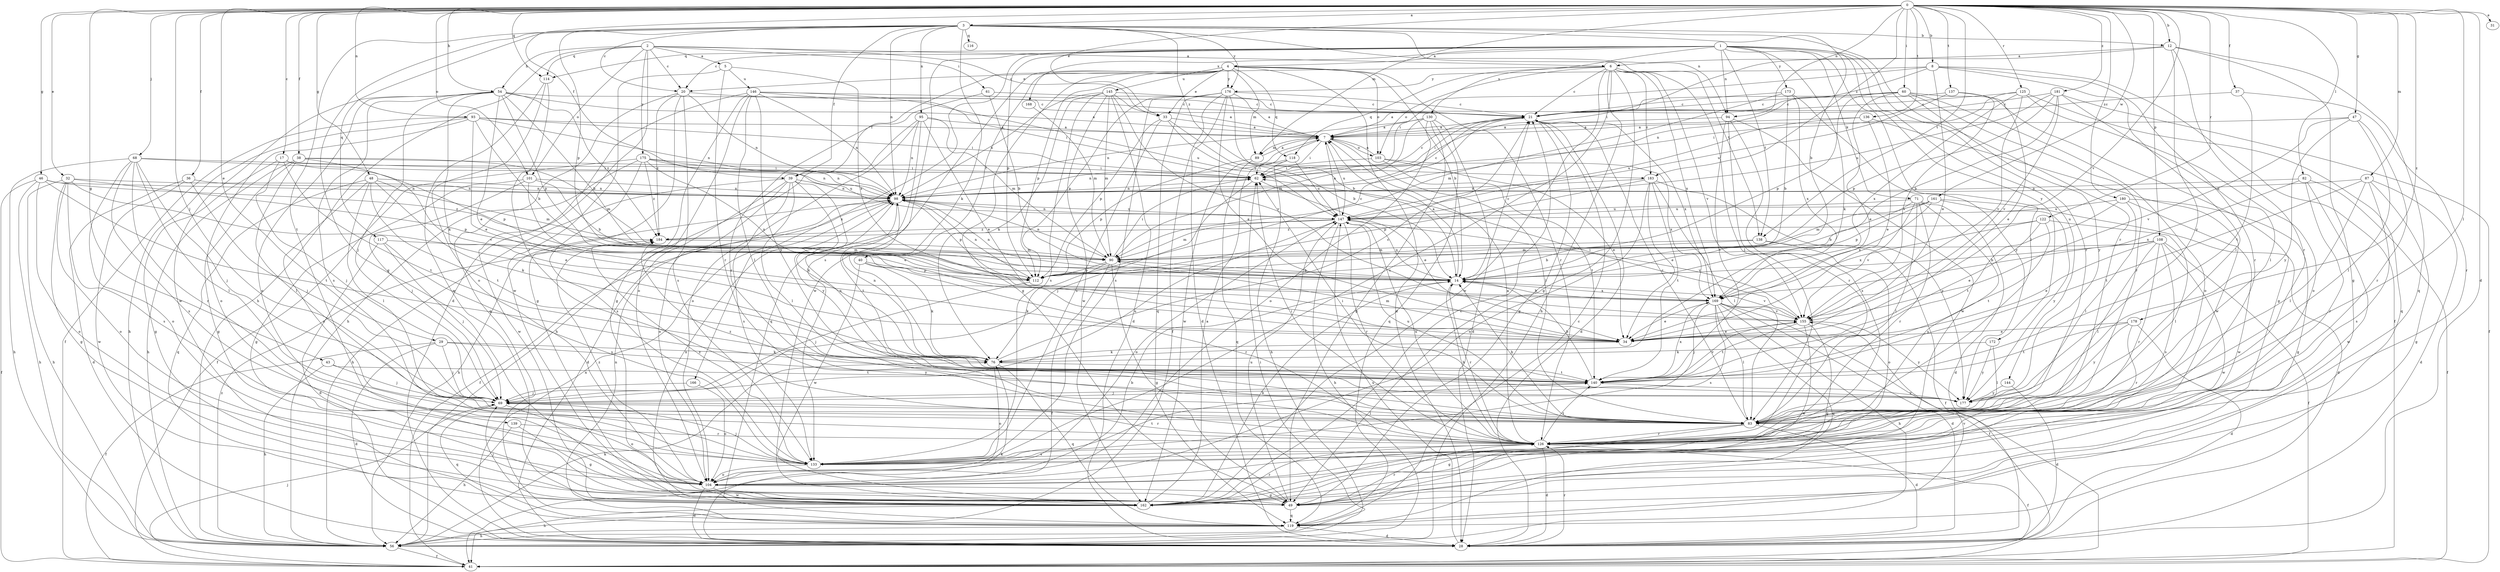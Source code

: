 strict digraph  {
0;
1;
2;
3;
4;
5;
6;
7;
8;
12;
14;
17;
20;
21;
28;
29;
31;
32;
33;
34;
36;
37;
38;
39;
40;
41;
43;
46;
47;
48;
49;
54;
56;
60;
61;
62;
68;
69;
71;
76;
82;
83;
87;
89;
90;
93;
94;
95;
98;
101;
103;
104;
108;
112;
114;
116;
117;
118;
119;
122;
125;
126;
130;
133;
136;
137;
138;
139;
140;
144;
145;
146;
147;
155;
161;
162;
166;
168;
169;
172;
173;
175;
176;
177;
178;
180;
181;
183;
184;
0 -> 3  [label=a];
0 -> 8  [label=b];
0 -> 12  [label=b];
0 -> 17  [label=c];
0 -> 28  [label=d];
0 -> 29  [label=e];
0 -> 31  [label=e];
0 -> 32  [label=e];
0 -> 33  [label=e];
0 -> 36  [label=f];
0 -> 37  [label=f];
0 -> 38  [label=f];
0 -> 39  [label=f];
0 -> 43  [label=g];
0 -> 46  [label=g];
0 -> 47  [label=g];
0 -> 48  [label=g];
0 -> 54  [label=h];
0 -> 60  [label=i];
0 -> 68  [label=j];
0 -> 69  [label=j];
0 -> 82  [label=l];
0 -> 83  [label=l];
0 -> 87  [label=m];
0 -> 89  [label=m];
0 -> 93  [label=n];
0 -> 94  [label=n];
0 -> 101  [label=o];
0 -> 108  [label=p];
0 -> 114  [label=q];
0 -> 122  [label=r];
0 -> 125  [label=r];
0 -> 136  [label=t];
0 -> 137  [label=t];
0 -> 138  [label=t];
0 -> 155  [label=v];
0 -> 161  [label=w];
0 -> 178  [label=z];
0 -> 180  [label=z];
0 -> 181  [label=z];
0 -> 183  [label=z];
1 -> 4  [label=a];
1 -> 20  [label=c];
1 -> 71  [label=k];
1 -> 76  [label=k];
1 -> 83  [label=l];
1 -> 94  [label=n];
1 -> 112  [label=p];
1 -> 114  [label=q];
1 -> 126  [label=r];
1 -> 130  [label=s];
1 -> 133  [label=s];
1 -> 138  [label=t];
1 -> 144  [label=u];
1 -> 166  [label=x];
1 -> 168  [label=x];
1 -> 172  [label=y];
1 -> 173  [label=y];
2 -> 5  [label=a];
2 -> 6  [label=a];
2 -> 20  [label=c];
2 -> 28  [label=d];
2 -> 33  [label=e];
2 -> 54  [label=h];
2 -> 56  [label=h];
2 -> 61  [label=i];
2 -> 101  [label=o];
2 -> 114  [label=q];
2 -> 175  [label=y];
3 -> 12  [label=b];
3 -> 14  [label=b];
3 -> 20  [label=c];
3 -> 39  [label=f];
3 -> 49  [label=g];
3 -> 76  [label=k];
3 -> 94  [label=n];
3 -> 95  [label=n];
3 -> 98  [label=n];
3 -> 112  [label=p];
3 -> 116  [label=q];
3 -> 117  [label=q];
3 -> 126  [label=r];
3 -> 138  [label=t];
3 -> 139  [label=t];
3 -> 176  [label=y];
3 -> 183  [label=z];
4 -> 14  [label=b];
4 -> 28  [label=d];
4 -> 33  [label=e];
4 -> 39  [label=f];
4 -> 40  [label=f];
4 -> 49  [label=g];
4 -> 89  [label=m];
4 -> 103  [label=o];
4 -> 112  [label=p];
4 -> 118  [label=q];
4 -> 126  [label=r];
4 -> 145  [label=u];
4 -> 162  [label=w];
4 -> 176  [label=y];
5 -> 126  [label=r];
5 -> 146  [label=u];
5 -> 162  [label=w];
5 -> 169  [label=x];
6 -> 20  [label=c];
6 -> 21  [label=c];
6 -> 49  [label=g];
6 -> 56  [label=h];
6 -> 83  [label=l];
6 -> 103  [label=o];
6 -> 118  [label=q];
6 -> 133  [label=s];
6 -> 155  [label=v];
6 -> 162  [label=w];
6 -> 169  [label=x];
6 -> 183  [label=z];
7 -> 62  [label=i];
7 -> 83  [label=l];
7 -> 89  [label=m];
7 -> 103  [label=o];
7 -> 147  [label=u];
7 -> 162  [label=w];
8 -> 34  [label=e];
8 -> 41  [label=f];
8 -> 62  [label=i];
8 -> 83  [label=l];
8 -> 98  [label=n];
8 -> 126  [label=r];
8 -> 176  [label=y];
12 -> 6  [label=a];
12 -> 49  [label=g];
12 -> 62  [label=i];
12 -> 119  [label=q];
12 -> 126  [label=r];
12 -> 177  [label=y];
14 -> 7  [label=a];
14 -> 21  [label=c];
14 -> 98  [label=n];
14 -> 126  [label=r];
14 -> 147  [label=u];
14 -> 155  [label=v];
14 -> 169  [label=x];
17 -> 49  [label=g];
17 -> 62  [label=i];
17 -> 69  [label=j];
17 -> 112  [label=p];
17 -> 140  [label=t];
20 -> 21  [label=c];
20 -> 49  [label=g];
20 -> 98  [label=n];
20 -> 119  [label=q];
20 -> 133  [label=s];
20 -> 184  [label=z];
21 -> 7  [label=a];
21 -> 28  [label=d];
21 -> 49  [label=g];
21 -> 62  [label=i];
21 -> 169  [label=x];
28 -> 76  [label=k];
28 -> 98  [label=n];
28 -> 126  [label=r];
28 -> 147  [label=u];
29 -> 28  [label=d];
29 -> 41  [label=f];
29 -> 69  [label=j];
29 -> 76  [label=k];
29 -> 177  [label=y];
32 -> 34  [label=e];
32 -> 49  [label=g];
32 -> 56  [label=h];
32 -> 98  [label=n];
32 -> 104  [label=o];
32 -> 112  [label=p];
32 -> 133  [label=s];
33 -> 7  [label=a];
33 -> 14  [label=b];
33 -> 112  [label=p];
33 -> 133  [label=s];
33 -> 147  [label=u];
34 -> 76  [label=k];
34 -> 90  [label=m];
36 -> 28  [label=d];
36 -> 69  [label=j];
36 -> 98  [label=n];
36 -> 162  [label=w];
37 -> 21  [label=c];
37 -> 126  [label=r];
37 -> 140  [label=t];
38 -> 49  [label=g];
38 -> 56  [label=h];
38 -> 62  [label=i];
38 -> 83  [label=l];
38 -> 90  [label=m];
38 -> 155  [label=v];
39 -> 28  [label=d];
39 -> 56  [label=h];
39 -> 76  [label=k];
39 -> 83  [label=l];
39 -> 98  [label=n];
39 -> 104  [label=o];
39 -> 133  [label=s];
39 -> 177  [label=y];
40 -> 76  [label=k];
40 -> 112  [label=p];
40 -> 126  [label=r];
40 -> 162  [label=w];
41 -> 69  [label=j];
43 -> 56  [label=h];
43 -> 69  [label=j];
43 -> 140  [label=t];
46 -> 41  [label=f];
46 -> 56  [label=h];
46 -> 98  [label=n];
46 -> 104  [label=o];
46 -> 140  [label=t];
46 -> 184  [label=z];
47 -> 7  [label=a];
47 -> 83  [label=l];
47 -> 126  [label=r];
47 -> 155  [label=v];
47 -> 177  [label=y];
48 -> 76  [label=k];
48 -> 83  [label=l];
48 -> 90  [label=m];
48 -> 98  [label=n];
48 -> 119  [label=q];
48 -> 133  [label=s];
48 -> 140  [label=t];
49 -> 119  [label=q];
49 -> 126  [label=r];
49 -> 147  [label=u];
54 -> 7  [label=a];
54 -> 14  [label=b];
54 -> 21  [label=c];
54 -> 34  [label=e];
54 -> 69  [label=j];
54 -> 76  [label=k];
54 -> 104  [label=o];
54 -> 112  [label=p];
54 -> 133  [label=s];
54 -> 162  [label=w];
54 -> 184  [label=z];
56 -> 41  [label=f];
56 -> 62  [label=i];
56 -> 76  [label=k];
56 -> 184  [label=z];
60 -> 7  [label=a];
60 -> 21  [label=c];
60 -> 34  [label=e];
60 -> 49  [label=g];
60 -> 104  [label=o];
60 -> 112  [label=p];
60 -> 126  [label=r];
60 -> 177  [label=y];
61 -> 14  [label=b];
61 -> 21  [label=c];
61 -> 126  [label=r];
62 -> 21  [label=c];
62 -> 34  [label=e];
62 -> 69  [label=j];
62 -> 98  [label=n];
68 -> 56  [label=h];
68 -> 62  [label=i];
68 -> 69  [label=j];
68 -> 83  [label=l];
68 -> 98  [label=n];
68 -> 104  [label=o];
68 -> 126  [label=r];
68 -> 133  [label=s];
69 -> 83  [label=l];
69 -> 104  [label=o];
69 -> 119  [label=q];
69 -> 126  [label=r];
69 -> 147  [label=u];
71 -> 14  [label=b];
71 -> 28  [label=d];
71 -> 83  [label=l];
71 -> 126  [label=r];
71 -> 133  [label=s];
71 -> 147  [label=u];
71 -> 155  [label=v];
76 -> 21  [label=c];
76 -> 98  [label=n];
76 -> 104  [label=o];
76 -> 119  [label=q];
76 -> 140  [label=t];
82 -> 41  [label=f];
82 -> 98  [label=n];
82 -> 126  [label=r];
82 -> 162  [label=w];
82 -> 169  [label=x];
83 -> 14  [label=b];
83 -> 21  [label=c];
83 -> 28  [label=d];
83 -> 49  [label=g];
83 -> 62  [label=i];
83 -> 126  [label=r];
83 -> 147  [label=u];
83 -> 184  [label=z];
87 -> 28  [label=d];
87 -> 49  [label=g];
87 -> 83  [label=l];
87 -> 98  [label=n];
87 -> 133  [label=s];
87 -> 140  [label=t];
89 -> 7  [label=a];
89 -> 112  [label=p];
89 -> 119  [label=q];
90 -> 14  [label=b];
90 -> 41  [label=f];
90 -> 49  [label=g];
90 -> 62  [label=i];
90 -> 76  [label=k];
90 -> 98  [label=n];
90 -> 112  [label=p];
93 -> 7  [label=a];
93 -> 14  [label=b];
93 -> 34  [label=e];
93 -> 41  [label=f];
93 -> 56  [label=h];
93 -> 62  [label=i];
93 -> 98  [label=n];
93 -> 104  [label=o];
94 -> 7  [label=a];
94 -> 126  [label=r];
94 -> 133  [label=s];
94 -> 140  [label=t];
94 -> 162  [label=w];
95 -> 7  [label=a];
95 -> 34  [label=e];
95 -> 56  [label=h];
95 -> 90  [label=m];
95 -> 98  [label=n];
95 -> 104  [label=o];
95 -> 119  [label=q];
98 -> 21  [label=c];
98 -> 41  [label=f];
98 -> 56  [label=h];
98 -> 112  [label=p];
98 -> 140  [label=t];
98 -> 147  [label=u];
101 -> 14  [label=b];
101 -> 34  [label=e];
101 -> 49  [label=g];
101 -> 69  [label=j];
101 -> 98  [label=n];
103 -> 7  [label=a];
103 -> 34  [label=e];
103 -> 62  [label=i];
103 -> 140  [label=t];
103 -> 169  [label=x];
104 -> 14  [label=b];
104 -> 28  [label=d];
104 -> 49  [label=g];
104 -> 162  [label=w];
104 -> 184  [label=z];
108 -> 14  [label=b];
108 -> 34  [label=e];
108 -> 41  [label=f];
108 -> 83  [label=l];
108 -> 90  [label=m];
108 -> 126  [label=r];
108 -> 133  [label=s];
108 -> 162  [label=w];
112 -> 21  [label=c];
112 -> 69  [label=j];
112 -> 98  [label=n];
114 -> 83  [label=l];
114 -> 104  [label=o];
114 -> 162  [label=w];
117 -> 28  [label=d];
117 -> 69  [label=j];
117 -> 90  [label=m];
117 -> 133  [label=s];
118 -> 56  [label=h];
118 -> 62  [label=i];
118 -> 98  [label=n];
118 -> 147  [label=u];
119 -> 21  [label=c];
119 -> 28  [label=d];
119 -> 56  [label=h];
119 -> 98  [label=n];
119 -> 155  [label=v];
122 -> 34  [label=e];
122 -> 83  [label=l];
122 -> 140  [label=t];
122 -> 169  [label=x];
122 -> 184  [label=z];
125 -> 21  [label=c];
125 -> 62  [label=i];
125 -> 104  [label=o];
125 -> 119  [label=q];
125 -> 155  [label=v];
125 -> 169  [label=x];
126 -> 7  [label=a];
126 -> 14  [label=b];
126 -> 28  [label=d];
126 -> 41  [label=f];
126 -> 62  [label=i];
126 -> 133  [label=s];
126 -> 140  [label=t];
126 -> 147  [label=u];
130 -> 7  [label=a];
130 -> 28  [label=d];
130 -> 49  [label=g];
130 -> 90  [label=m];
130 -> 98  [label=n];
130 -> 104  [label=o];
130 -> 119  [label=q];
133 -> 69  [label=j];
133 -> 104  [label=o];
133 -> 140  [label=t];
133 -> 184  [label=z];
136 -> 7  [label=a];
136 -> 34  [label=e];
136 -> 147  [label=u];
136 -> 162  [label=w];
137 -> 21  [label=c];
137 -> 34  [label=e];
137 -> 147  [label=u];
137 -> 155  [label=v];
138 -> 14  [label=b];
138 -> 41  [label=f];
138 -> 90  [label=m];
138 -> 104  [label=o];
139 -> 49  [label=g];
139 -> 56  [label=h];
139 -> 126  [label=r];
140 -> 14  [label=b];
140 -> 69  [label=j];
140 -> 98  [label=n];
140 -> 155  [label=v];
140 -> 169  [label=x];
140 -> 177  [label=y];
144 -> 28  [label=d];
144 -> 177  [label=y];
145 -> 7  [label=a];
145 -> 21  [label=c];
145 -> 28  [label=d];
145 -> 76  [label=k];
145 -> 90  [label=m];
145 -> 98  [label=n];
145 -> 133  [label=s];
145 -> 155  [label=v];
145 -> 162  [label=w];
146 -> 21  [label=c];
146 -> 49  [label=g];
146 -> 56  [label=h];
146 -> 62  [label=i];
146 -> 83  [label=l];
146 -> 98  [label=n];
146 -> 104  [label=o];
146 -> 147  [label=u];
146 -> 177  [label=y];
147 -> 7  [label=a];
147 -> 56  [label=h];
147 -> 90  [label=m];
147 -> 98  [label=n];
147 -> 104  [label=o];
147 -> 126  [label=r];
147 -> 155  [label=v];
147 -> 184  [label=z];
155 -> 34  [label=e];
155 -> 49  [label=g];
155 -> 62  [label=i];
155 -> 140  [label=t];
155 -> 162  [label=w];
155 -> 177  [label=y];
161 -> 28  [label=d];
161 -> 90  [label=m];
161 -> 112  [label=p];
161 -> 147  [label=u];
161 -> 169  [label=x];
161 -> 177  [label=y];
162 -> 7  [label=a];
162 -> 14  [label=b];
162 -> 21  [label=c];
162 -> 56  [label=h];
162 -> 69  [label=j];
162 -> 98  [label=n];
162 -> 126  [label=r];
166 -> 69  [label=j];
166 -> 104  [label=o];
168 -> 90  [label=m];
169 -> 14  [label=b];
169 -> 28  [label=d];
169 -> 34  [label=e];
169 -> 41  [label=f];
169 -> 56  [label=h];
169 -> 69  [label=j];
169 -> 83  [label=l];
169 -> 119  [label=q];
169 -> 133  [label=s];
169 -> 155  [label=v];
172 -> 76  [label=k];
172 -> 83  [label=l];
172 -> 177  [label=y];
173 -> 14  [label=b];
173 -> 21  [label=c];
173 -> 90  [label=m];
173 -> 169  [label=x];
173 -> 177  [label=y];
175 -> 41  [label=f];
175 -> 62  [label=i];
175 -> 98  [label=n];
175 -> 133  [label=s];
175 -> 147  [label=u];
175 -> 162  [label=w];
175 -> 169  [label=x];
175 -> 184  [label=z];
176 -> 7  [label=a];
176 -> 14  [label=b];
176 -> 21  [label=c];
176 -> 28  [label=d];
176 -> 34  [label=e];
176 -> 41  [label=f];
176 -> 112  [label=p];
176 -> 119  [label=q];
176 -> 133  [label=s];
178 -> 28  [label=d];
178 -> 34  [label=e];
178 -> 126  [label=r];
178 -> 140  [label=t];
178 -> 177  [label=y];
180 -> 49  [label=g];
180 -> 83  [label=l];
180 -> 140  [label=t];
180 -> 147  [label=u];
180 -> 162  [label=w];
181 -> 14  [label=b];
181 -> 21  [label=c];
181 -> 41  [label=f];
181 -> 83  [label=l];
181 -> 112  [label=p];
181 -> 147  [label=u];
181 -> 155  [label=v];
183 -> 34  [label=e];
183 -> 83  [label=l];
183 -> 98  [label=n];
183 -> 104  [label=o];
183 -> 112  [label=p];
183 -> 140  [label=t];
183 -> 177  [label=y];
184 -> 90  [label=m];
}
